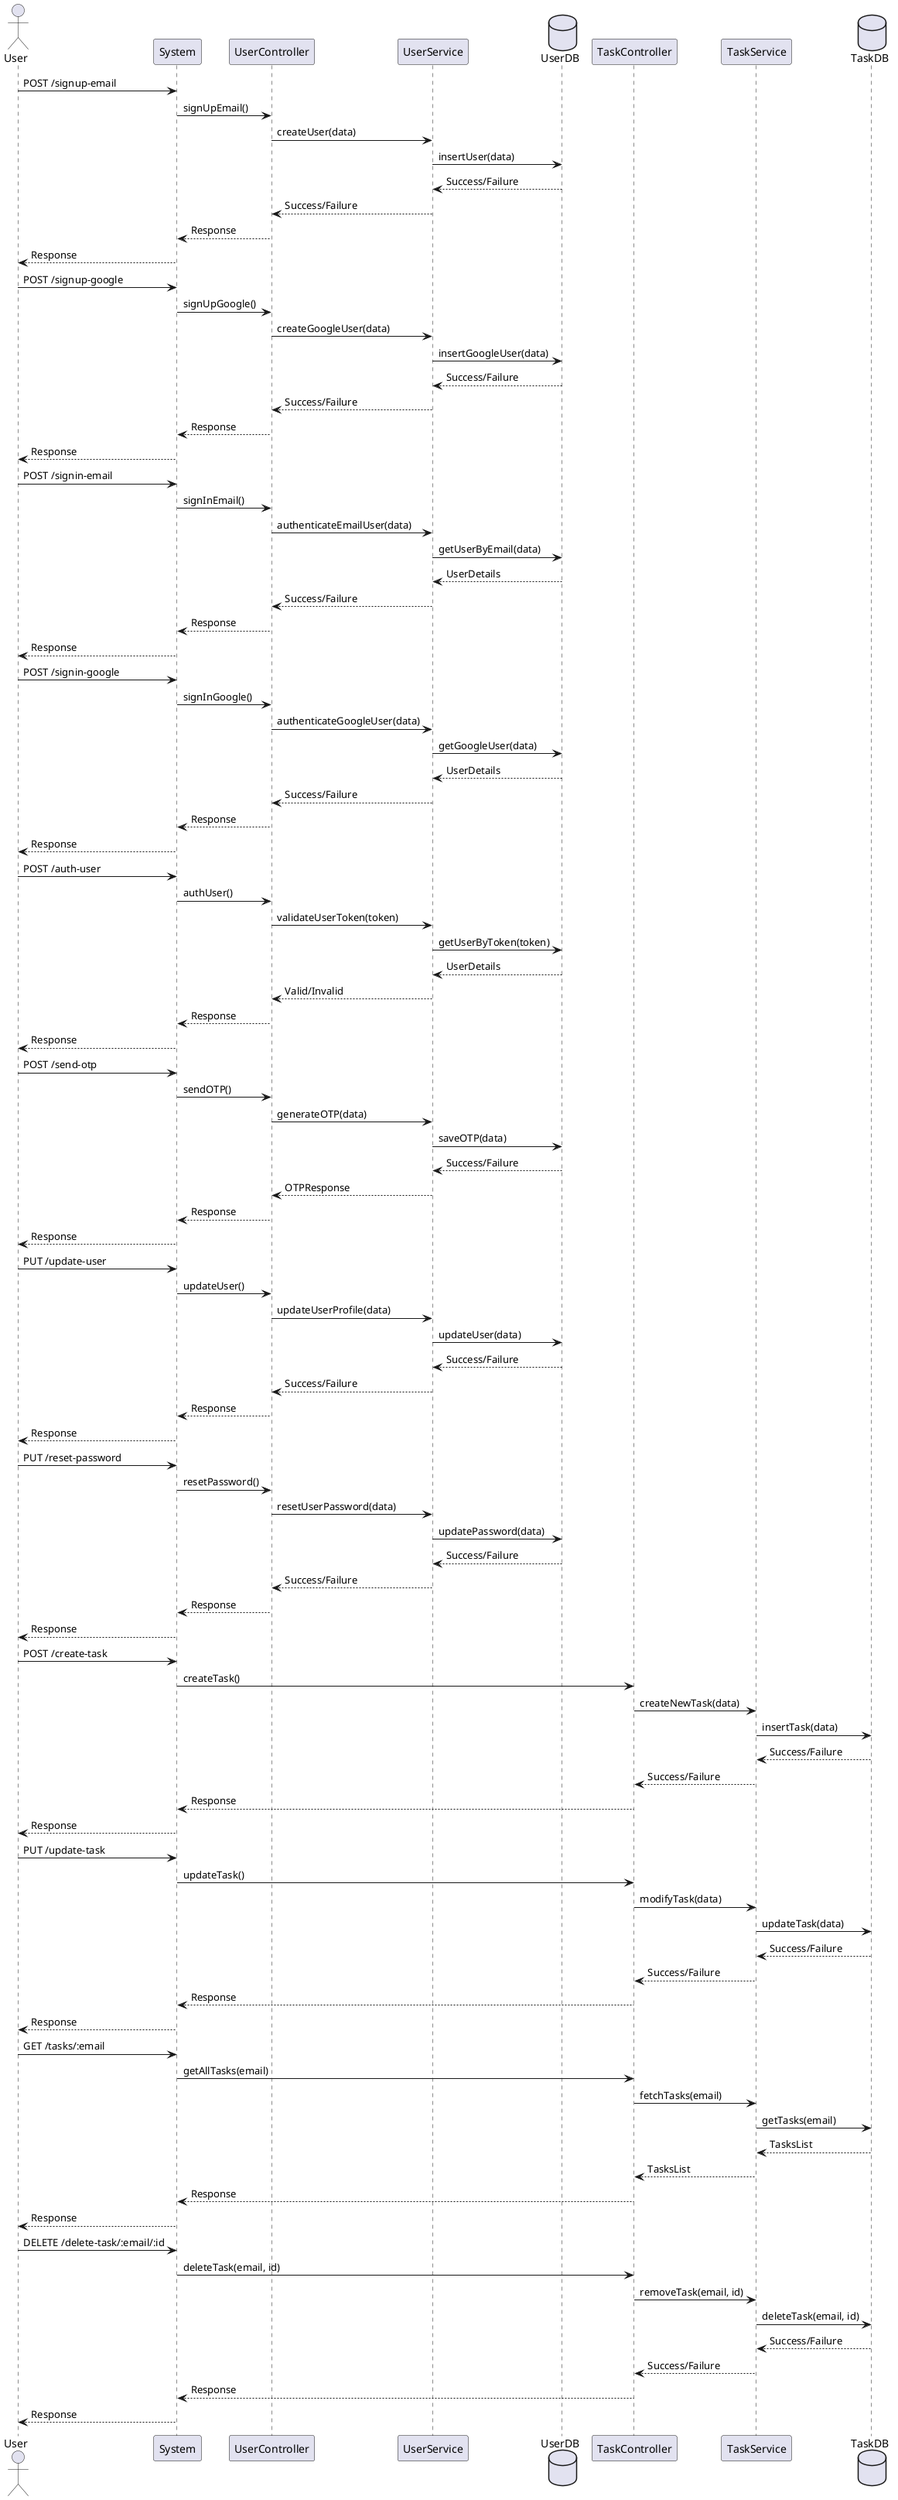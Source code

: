 @startuml api-map

actor User
participant "System" as System
participant "UserController" as UserController
participant "UserService" as UserService
database "UserDB" as UserDB
participant "TaskController" as TaskController
participant "TaskService" as TaskService
database "TaskDB" as TaskDB

User -> System: POST /signup-email
System -> UserController: signUpEmail()
UserController -> UserService: createUser(data)
UserService -> UserDB: insertUser(data)
UserDB --> UserService: Success/Failure
UserService --> UserController: Success/Failure
UserController --> System: Response
System --> User: Response

User -> System: POST /signup-google
System -> UserController: signUpGoogle()
UserController -> UserService: createGoogleUser(data)
UserService -> UserDB: insertGoogleUser(data)
UserDB --> UserService: Success/Failure
UserService --> UserController: Success/Failure
UserController --> System: Response
System --> User: Response

User -> System: POST /signin-email
System -> UserController: signInEmail()
UserController -> UserService: authenticateEmailUser(data)
UserService -> UserDB: getUserByEmail(data)
UserDB --> UserService: UserDetails
UserService --> UserController: Success/Failure
UserController --> System: Response
System --> User: Response

User -> System: POST /signin-google
System -> UserController: signInGoogle()
UserController -> UserService: authenticateGoogleUser(data)
UserService -> UserDB: getGoogleUser(data)
UserDB --> UserService: UserDetails
UserService --> UserController: Success/Failure
UserController --> System: Response
System --> User: Response

User -> System: POST /auth-user
System -> UserController: authUser()
UserController -> UserService: validateUserToken(token)
UserService -> UserDB: getUserByToken(token)
UserDB --> UserService: UserDetails
UserService --> UserController: Valid/Invalid
UserController --> System: Response
System --> User: Response

User -> System: POST /send-otp
System -> UserController: sendOTP()
UserController -> UserService: generateOTP(data)
UserService -> UserDB: saveOTP(data)
UserDB --> UserService: Success/Failure
UserService --> UserController: OTPResponse
UserController --> System: Response
System --> User: Response

User -> System: PUT /update-user
System -> UserController: updateUser()
UserController -> UserService: updateUserProfile(data)
UserService -> UserDB: updateUser(data)
UserDB --> UserService: Success/Failure
UserService --> UserController: Success/Failure
UserController --> System: Response
System --> User: Response

User -> System: PUT /reset-password
System -> UserController: resetPassword()
UserController -> UserService: resetUserPassword(data)
UserService -> UserDB: updatePassword(data)
UserDB --> UserService: Success/Failure
UserService --> UserController: Success/Failure
UserController --> System: Response
System --> User: Response

User -> System: POST /create-task
System -> TaskController: createTask()
TaskController -> TaskService: createNewTask(data)
TaskService -> TaskDB: insertTask(data)
TaskDB --> TaskService: Success/Failure
TaskService --> TaskController: Success/Failure
TaskController --> System: Response
System --> User: Response

User -> System: PUT /update-task
System -> TaskController: updateTask()
TaskController -> TaskService: modifyTask(data)
TaskService -> TaskDB: updateTask(data)
TaskDB --> TaskService: Success/Failure
TaskService --> TaskController: Success/Failure
TaskController --> System: Response
System --> User: Response

User -> System: GET /tasks/:email
System -> TaskController: getAllTasks(email)
TaskController -> TaskService: fetchTasks(email)
TaskService -> TaskDB: getTasks(email)
TaskDB --> TaskService: TasksList
TaskService --> TaskController: TasksList
TaskController --> System: Response
System --> User: Response

User -> System: DELETE /delete-task/:email/:id
System -> TaskController: deleteTask(email, id)
TaskController -> TaskService: removeTask(email, id)
TaskService -> TaskDB: deleteTask(email, id)
TaskDB --> TaskService: Success/Failure
TaskService --> TaskController: Success/Failure
TaskController --> System: Response
System --> User: Response

@enduml
